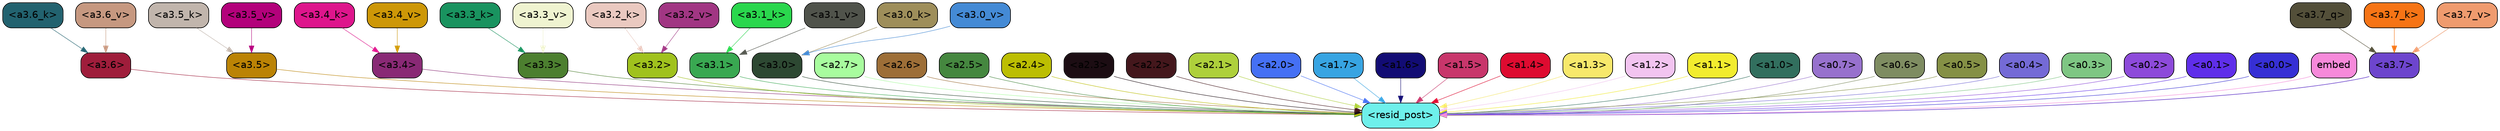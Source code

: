strict digraph "" {
	graph [bgcolor=transparent,
		layout=dot,
		overlap=false,
		splines=true
	];
	"<a3.7>"	[color=black,
		fillcolor="#6d45cd",
		fontname=Helvetica,
		shape=box,
		style="filled, rounded"];
	"<resid_post>"	[color=black,
		fillcolor="#6ef0eb",
		fontname=Helvetica,
		shape=box,
		style="filled, rounded"];
	"<a3.7>" -> "<resid_post>"	[color="#6d45cd",
		penwidth=0.8263697922229767];
	"<a3.6>"	[color=black,
		fillcolor="#9f1d3b",
		fontname=Helvetica,
		shape=box,
		style="filled, rounded"];
	"<a3.6>" -> "<resid_post>"	[color="#9f1d3b",
		penwidth=0.6];
	"<a3.5>"	[color=black,
		fillcolor="#bb8305",
		fontname=Helvetica,
		shape=box,
		style="filled, rounded"];
	"<a3.5>" -> "<resid_post>"	[color="#bb8305",
		penwidth=0.6];
	"<a3.4>"	[color=black,
		fillcolor="#892975",
		fontname=Helvetica,
		shape=box,
		style="filled, rounded"];
	"<a3.4>" -> "<resid_post>"	[color="#892975",
		penwidth=0.6];
	"<a3.3>"	[color=black,
		fillcolor="#4c7f2f",
		fontname=Helvetica,
		shape=box,
		style="filled, rounded"];
	"<a3.3>" -> "<resid_post>"	[color="#4c7f2f",
		penwidth=0.6];
	"<a3.2>"	[color=black,
		fillcolor="#a0c21d",
		fontname=Helvetica,
		shape=box,
		style="filled, rounded"];
	"<a3.2>" -> "<resid_post>"	[color="#a0c21d",
		penwidth=0.6];
	"<a3.1>"	[color=black,
		fillcolor="#39a851",
		fontname=Helvetica,
		shape=box,
		style="filled, rounded"];
	"<a3.1>" -> "<resid_post>"	[color="#39a851",
		penwidth=0.6];
	"<a3.0>"	[color=black,
		fillcolor="#2d4832",
		fontname=Helvetica,
		shape=box,
		style="filled, rounded"];
	"<a3.0>" -> "<resid_post>"	[color="#2d4832",
		penwidth=0.6];
	"<a2.7>"	[color=black,
		fillcolor="#a8fc9e",
		fontname=Helvetica,
		shape=box,
		style="filled, rounded"];
	"<a2.7>" -> "<resid_post>"	[color="#a8fc9e",
		penwidth=0.6];
	"<a2.6>"	[color=black,
		fillcolor="#9d6e37",
		fontname=Helvetica,
		shape=box,
		style="filled, rounded"];
	"<a2.6>" -> "<resid_post>"	[color="#9d6e37",
		penwidth=0.6];
	"<a2.5>"	[color=black,
		fillcolor="#45873f",
		fontname=Helvetica,
		shape=box,
		style="filled, rounded"];
	"<a2.5>" -> "<resid_post>"	[color="#45873f",
		penwidth=0.6];
	"<a2.4>"	[color=black,
		fillcolor="#bcbe02",
		fontname=Helvetica,
		shape=box,
		style="filled, rounded"];
	"<a2.4>" -> "<resid_post>"	[color="#bcbe02",
		penwidth=0.6];
	"<a2.3>"	[color=black,
		fillcolor="#1c0d13",
		fontname=Helvetica,
		shape=box,
		style="filled, rounded"];
	"<a2.3>" -> "<resid_post>"	[color="#1c0d13",
		penwidth=0.6];
	"<a2.2>"	[color=black,
		fillcolor="#44171c",
		fontname=Helvetica,
		shape=box,
		style="filled, rounded"];
	"<a2.2>" -> "<resid_post>"	[color="#44171c",
		penwidth=0.6];
	"<a2.1>"	[color=black,
		fillcolor="#aed03b",
		fontname=Helvetica,
		shape=box,
		style="filled, rounded"];
	"<a2.1>" -> "<resid_post>"	[color="#aed03b",
		penwidth=0.6];
	"<a2.0>"	[color=black,
		fillcolor="#4570f4",
		fontname=Helvetica,
		shape=box,
		style="filled, rounded"];
	"<a2.0>" -> "<resid_post>"	[color="#4570f4",
		penwidth=0.6];
	"<a1.7>"	[color=black,
		fillcolor="#37a4e2",
		fontname=Helvetica,
		shape=box,
		style="filled, rounded"];
	"<a1.7>" -> "<resid_post>"	[color="#37a4e2",
		penwidth=0.6];
	"<a1.6>"	[color=black,
		fillcolor="#120c74",
		fontname=Helvetica,
		shape=box,
		style="filled, rounded"];
	"<a1.6>" -> "<resid_post>"	[color="#120c74",
		penwidth=0.6];
	"<a1.5>"	[color=black,
		fillcolor="#c8366b",
		fontname=Helvetica,
		shape=box,
		style="filled, rounded"];
	"<a1.5>" -> "<resid_post>"	[color="#c8366b",
		penwidth=0.6];
	"<a1.4>"	[color=black,
		fillcolor="#de0b30",
		fontname=Helvetica,
		shape=box,
		style="filled, rounded"];
	"<a1.4>" -> "<resid_post>"	[color="#de0b30",
		penwidth=0.6];
	"<a1.3>"	[color=black,
		fillcolor="#f7e86b",
		fontname=Helvetica,
		shape=box,
		style="filled, rounded"];
	"<a1.3>" -> "<resid_post>"	[color="#f7e86b",
		penwidth=0.6];
	"<a1.2>"	[color=black,
		fillcolor="#f2c4f0",
		fontname=Helvetica,
		shape=box,
		style="filled, rounded"];
	"<a1.2>" -> "<resid_post>"	[color="#f2c4f0",
		penwidth=0.6];
	"<a1.1>"	[color=black,
		fillcolor="#f2ec2e",
		fontname=Helvetica,
		shape=box,
		style="filled, rounded"];
	"<a1.1>" -> "<resid_post>"	[color="#f2ec2e",
		penwidth=0.6];
	"<a1.0>"	[color=black,
		fillcolor="#326f5e",
		fontname=Helvetica,
		shape=box,
		style="filled, rounded"];
	"<a1.0>" -> "<resid_post>"	[color="#326f5e",
		penwidth=0.6];
	"<a0.7>"	[color=black,
		fillcolor="#9771cd",
		fontname=Helvetica,
		shape=box,
		style="filled, rounded"];
	"<a0.7>" -> "<resid_post>"	[color="#9771cd",
		penwidth=0.6];
	"<a0.6>"	[color=black,
		fillcolor="#7e8c61",
		fontname=Helvetica,
		shape=box,
		style="filled, rounded"];
	"<a0.6>" -> "<resid_post>"	[color="#7e8c61",
		penwidth=0.6];
	"<a0.5>"	[color=black,
		fillcolor="#859045",
		fontname=Helvetica,
		shape=box,
		style="filled, rounded"];
	"<a0.5>" -> "<resid_post>"	[color="#859045",
		penwidth=0.6];
	"<a0.4>"	[color=black,
		fillcolor="#746ad6",
		fontname=Helvetica,
		shape=box,
		style="filled, rounded"];
	"<a0.4>" -> "<resid_post>"	[color="#746ad6",
		penwidth=0.6];
	"<a0.3>"	[color=black,
		fillcolor="#7ec683",
		fontname=Helvetica,
		shape=box,
		style="filled, rounded"];
	"<a0.3>" -> "<resid_post>"	[color="#7ec683",
		penwidth=0.6];
	"<a0.2>"	[color=black,
		fillcolor="#8d4ada",
		fontname=Helvetica,
		shape=box,
		style="filled, rounded"];
	"<a0.2>" -> "<resid_post>"	[color="#8d4ada",
		penwidth=0.6];
	"<a0.1>"	[color=black,
		fillcolor="#5f2eea",
		fontname=Helvetica,
		shape=box,
		style="filled, rounded"];
	"<a0.1>" -> "<resid_post>"	[color="#5f2eea",
		penwidth=0.6];
	"<a0.0>"	[color=black,
		fillcolor="#362fd5",
		fontname=Helvetica,
		shape=box,
		style="filled, rounded"];
	"<a0.0>" -> "<resid_post>"	[color="#362fd5",
		penwidth=0.6];
	embed	[color=black,
		fillcolor="#f689da",
		fontname=Helvetica,
		shape=box,
		style="filled, rounded"];
	embed -> "<resid_post>"	[color="#f689da",
		penwidth=0.6];
	"<a3.7_q>"	[color=black,
		fillcolor="#534f39",
		fontname=Helvetica,
		shape=box,
		style="filled, rounded"];
	"<a3.7_q>" -> "<a3.7>"	[color="#534f39",
		penwidth=0.6];
	"<a3.7_k>"	[color=black,
		fillcolor="#f67415",
		fontname=Helvetica,
		shape=box,
		style="filled, rounded"];
	"<a3.7_k>" -> "<a3.7>"	[color="#f67415",
		penwidth=0.6];
	"<a3.6_k>"	[color=black,
		fillcolor="#22626f",
		fontname=Helvetica,
		shape=box,
		style="filled, rounded"];
	"<a3.6_k>" -> "<a3.6>"	[color="#22626f",
		penwidth=0.6];
	"<a3.5_k>"	[color=black,
		fillcolor="#c1b5ac",
		fontname=Helvetica,
		shape=box,
		style="filled, rounded"];
	"<a3.5_k>" -> "<a3.5>"	[color="#c1b5ac",
		penwidth=0.6];
	"<a3.4_k>"	[color=black,
		fillcolor="#de158c",
		fontname=Helvetica,
		shape=box,
		style="filled, rounded"];
	"<a3.4_k>" -> "<a3.4>"	[color="#de158c",
		penwidth=0.6];
	"<a3.3_k>"	[color=black,
		fillcolor="#19935f",
		fontname=Helvetica,
		shape=box,
		style="filled, rounded"];
	"<a3.3_k>" -> "<a3.3>"	[color="#19935f",
		penwidth=0.6];
	"<a3.2_k>"	[color=black,
		fillcolor="#eac9c0",
		fontname=Helvetica,
		shape=box,
		style="filled, rounded"];
	"<a3.2_k>" -> "<a3.2>"	[color="#eac9c0",
		penwidth=0.6];
	"<a3.1_k>"	[color=black,
		fillcolor="#2ad74d",
		fontname=Helvetica,
		shape=box,
		style="filled, rounded"];
	"<a3.1_k>" -> "<a3.1>"	[color="#2ad74d",
		penwidth=0.6];
	"<a3.0_k>"	[color=black,
		fillcolor="#9e8e5a",
		fontname=Helvetica,
		shape=box,
		style="filled, rounded"];
	"<a3.0_k>" -> "<a3.0>"	[color="#9e8e5a",
		penwidth=0.6];
	"<a3.7_v>"	[color=black,
		fillcolor="#ef9b6e",
		fontname=Helvetica,
		shape=box,
		style="filled, rounded"];
	"<a3.7_v>" -> "<a3.7>"	[color="#ef9b6e",
		penwidth=0.6738671064376831];
	"<a3.6_v>"	[color=black,
		fillcolor="#c69880",
		fontname=Helvetica,
		shape=box,
		style="filled, rounded"];
	"<a3.6_v>" -> "<a3.6>"	[color="#c69880",
		penwidth=0.6];
	"<a3.5_v>"	[color=black,
		fillcolor="#b3017b",
		fontname=Helvetica,
		shape=box,
		style="filled, rounded"];
	"<a3.5_v>" -> "<a3.5>"	[color="#b3017b",
		penwidth=0.6];
	"<a3.4_v>"	[color=black,
		fillcolor="#cd9707",
		fontname=Helvetica,
		shape=box,
		style="filled, rounded"];
	"<a3.4_v>" -> "<a3.4>"	[color="#cd9707",
		penwidth=0.6];
	"<a3.3_v>"	[color=black,
		fillcolor="#eff3d0",
		fontname=Helvetica,
		shape=box,
		style="filled, rounded"];
	"<a3.3_v>" -> "<a3.3>"	[color="#eff3d0",
		penwidth=0.6];
	"<a3.2_v>"	[color=black,
		fillcolor="#a13683",
		fontname=Helvetica,
		shape=box,
		style="filled, rounded"];
	"<a3.2_v>" -> "<a3.2>"	[color="#a13683",
		penwidth=0.6];
	"<a3.1_v>"	[color=black,
		fillcolor="#50534b",
		fontname=Helvetica,
		shape=box,
		style="filled, rounded"];
	"<a3.1_v>" -> "<a3.1>"	[color="#50534b",
		penwidth=0.6];
	"<a3.0_v>"	[color=black,
		fillcolor="#448ad5",
		fontname=Helvetica,
		shape=box,
		style="filled, rounded"];
	"<a3.0_v>" -> "<a3.0>"	[color="#448ad5",
		penwidth=0.6];
}
